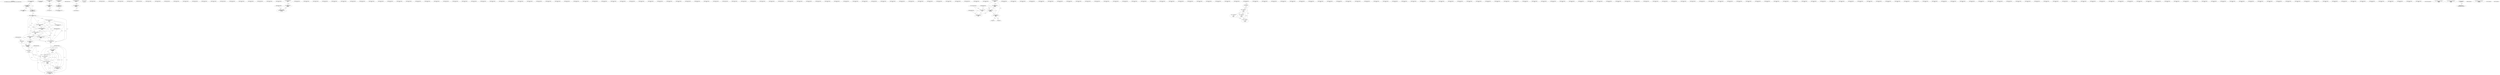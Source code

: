// Global SCDG with merge call
digraph {
	0 [label="4311992.main
05727939f8fbf5d00c8540b04253d0e4a87733d38f14a7918ce780ef2f970896.exe"]
	1 [label="4259169.GetModuleHandleW
4401296"]
	2 [label="4259193.GetProcAddress
6295592
SetDllDirectoryW"]
	1 -> 2 [label="(0-->1)"]
	3 [label="4259220.SetDllDirectoryW
4399844"]
	2 -> 3 [label="(0-->0)"]
	4 [label="4259228.GetProcAddress
6295592
SetDefaultDllDirectories"]
	1 -> 4 [label="(0-->1)"]
	2 -> 4 [label="(1-->1)"]
	5 [label="4259255.SetDefaultDllDirectories
2048"]
	4 -> 5 [label="(0-->0)"]
	6 [label="4260094.GetModuleFileNameW
0
2147372108
2048"]
	5 -> 6 [label="(1-->3)"]
	7 [label="4237754.GetVersionExW
2147371036"]
	8 [label="4260225.GetFileAttributesW
2147372108"]
	6 -> 8 [label="(2-->1)"]
	9 [label="4298240.GetCurrentDirectoryW
2048
4486648"]
	5 -> 9 [label="(1-->1)"]
	6 -> 9 [label="(3-->1)"]
	10 [label="4259096.GetSystemDirectoryW
2147413220
2048"]
	5 -> 10 [label="(1-->2)"]
	6 -> 10 [label="(3-->2)"]
	9 -> 10 [label="(1-->2)"]
	11 [label="4314708.LoadLibraryExA
ole32.dll
0
0"]
	12 [label="4314914.GetProcAddress
6295604
OleInitialize"]
	11 -> 12 [label="(0-->1)"]
	13 [label="4315060.OleInitialize
0"]
	12 -> 13 [label="(0-->0)"]
	14 [label="4314708.LoadLibraryExA
COMCTL32.dll
0
0"]
	15 [label="4314914.GetProcAddress
6295612
InitCommonControlsEx"]
	14 -> 15 [label="(0-->1)"]
	16 [label="4315060.InitCommonControlsEx
2147417352"]
	15 -> 16 [label="(0-->0)"]
	17 [label="4299504.GdiplusStartup
"]
	18 [label="4314708.LoadLibraryExA
SHELL32.dll
0
0"]
	19 [label="4314914.GetProcAddress
6295620
SHGetMalloc"]
	18 -> 19 [label="(0-->1)"]
	20 [label="4315060.SHGetMalloc
"]
	19 -> 20 [label="(0-->0)"]
	21 [label="4263976.GetCPInfo
0
2147417344"]
	22 [label="4263996.IsDBCSLeadByte
0"]
	23 [label="4263996.IsDBCSLeadByte
1"]
	24 [label="4263996.IsDBCSLeadByte
2"]
	25 [label="4263996.IsDBCSLeadByte
3"]
	26 [label="4263996.IsDBCSLeadByte
4"]
	27 [label="4263996.IsDBCSLeadByte
5"]
	28 [label="4263996.IsDBCSLeadByte
6"]
	29 [label="4263996.IsDBCSLeadByte
7"]
	30 [label="4263996.IsDBCSLeadByte
8"]
	31 [label="4263996.IsDBCSLeadByte
9"]
	32 [label="4263996.IsDBCSLeadByte
10"]
	33 [label="4263996.IsDBCSLeadByte
11"]
	34 [label="4263996.IsDBCSLeadByte
12"]
	35 [label="4263996.IsDBCSLeadByte
13"]
	36 [label="4263996.IsDBCSLeadByte
14"]
	37 [label="4263996.IsDBCSLeadByte
15"]
	38 [label="4263996.IsDBCSLeadByte
16"]
	39 [label="4263996.IsDBCSLeadByte
17"]
	40 [label="4263996.IsDBCSLeadByte
18"]
	41 [label="4263996.IsDBCSLeadByte
19"]
	42 [label="4263996.IsDBCSLeadByte
20"]
	43 [label="4263996.IsDBCSLeadByte
21"]
	44 [label="4263996.IsDBCSLeadByte
22"]
	45 [label="4263996.IsDBCSLeadByte
23"]
	46 [label="4263996.IsDBCSLeadByte
24"]
	47 [label="4263996.IsDBCSLeadByte
25"]
	48 [label="4263996.IsDBCSLeadByte
26"]
	49 [label="4263996.IsDBCSLeadByte
27"]
	50 [label="4263996.IsDBCSLeadByte
28"]
	51 [label="4263996.IsDBCSLeadByte
29"]
	52 [label="4263996.IsDBCSLeadByte
30"]
	53 [label="4263996.IsDBCSLeadByte
31"]
	54 [label="4263996.IsDBCSLeadByte
32"]
	55 [label="4263996.IsDBCSLeadByte
33"]
	56 [label="4263996.IsDBCSLeadByte
34"]
	57 [label="4263996.IsDBCSLeadByte
35"]
	58 [label="4263996.IsDBCSLeadByte
36"]
	59 [label="4263996.IsDBCSLeadByte
37"]
	60 [label="4263996.IsDBCSLeadByte
38"]
	61 [label="4263996.IsDBCSLeadByte
39"]
	62 [label="4263996.IsDBCSLeadByte
40"]
	63 [label="4263996.IsDBCSLeadByte
41"]
	64 [label="4263996.IsDBCSLeadByte
42"]
	65 [label="4263996.IsDBCSLeadByte
43"]
	66 [label="4263996.IsDBCSLeadByte
44"]
	67 [label="4263996.IsDBCSLeadByte
45"]
	68 [label="4263996.IsDBCSLeadByte
46"]
	69 [label="4263996.IsDBCSLeadByte
47"]
	70 [label="4263996.IsDBCSLeadByte
48"]
	71 [label="4263996.IsDBCSLeadByte
49"]
	72 [label="4263996.IsDBCSLeadByte
50"]
	73 [label="4263996.IsDBCSLeadByte
51"]
	74 [label="4263996.IsDBCSLeadByte
52"]
	75 [label="4263996.IsDBCSLeadByte
53"]
	76 [label="4263996.IsDBCSLeadByte
54"]
	77 [label="4263996.IsDBCSLeadByte
55"]
	78 [label="4263996.IsDBCSLeadByte
56"]
	79 [label="4263996.IsDBCSLeadByte
57"]
	80 [label="4263996.IsDBCSLeadByte
58"]
	81 [label="4263996.IsDBCSLeadByte
59"]
	82 [label="4263996.IsDBCSLeadByte
60"]
	83 [label="4263996.IsDBCSLeadByte
61"]
	84 [label="4263996.IsDBCSLeadByte
62"]
	85 [label="4263996.IsDBCSLeadByte
63"]
	86 [label="4263996.IsDBCSLeadByte
64"]
	87 [label="4263996.IsDBCSLeadByte
65"]
	88 [label="4263996.IsDBCSLeadByte
66"]
	89 [label="4263996.IsDBCSLeadByte
67"]
	90 [label="4263996.IsDBCSLeadByte
68"]
	91 [label="4263996.IsDBCSLeadByte
69"]
	92 [label="4263996.IsDBCSLeadByte
70"]
	93 [label="4263996.IsDBCSLeadByte
71"]
	94 [label="4263996.IsDBCSLeadByte
72"]
	95 [label="4263996.IsDBCSLeadByte
73"]
	96 [label="4263996.IsDBCSLeadByte
74"]
	97 [label="4263996.IsDBCSLeadByte
75"]
	98 [label="4263996.IsDBCSLeadByte
76"]
	99 [label="4263996.IsDBCSLeadByte
77"]
	100 [label="4263996.IsDBCSLeadByte
78"]
	101 [label="4263996.IsDBCSLeadByte
79"]
	102 [label="4263996.IsDBCSLeadByte
80"]
	103 [label="4263996.IsDBCSLeadByte
81"]
	104 [label="4263996.IsDBCSLeadByte
82"]
	105 [label="4263996.IsDBCSLeadByte
83"]
	106 [label="4263996.IsDBCSLeadByte
84"]
	107 [label="4263996.IsDBCSLeadByte
85"]
	108 [label="4263996.IsDBCSLeadByte
86"]
	109 [label="4263996.IsDBCSLeadByte
87"]
	110 [label="4263996.IsDBCSLeadByte
88"]
	111 [label="4263996.IsDBCSLeadByte
89"]
	112 [label="4263996.IsDBCSLeadByte
90"]
	113 [label="4263996.IsDBCSLeadByte
91"]
	114 [label="4263996.IsDBCSLeadByte
92"]
	115 [label="4263996.IsDBCSLeadByte
93"]
	116 [label="4263996.IsDBCSLeadByte
94"]
	117 [label="4263996.IsDBCSLeadByte
95"]
	118 [label="4263996.IsDBCSLeadByte
96"]
	119 [label="4263996.IsDBCSLeadByte
97"]
	120 [label="4263996.IsDBCSLeadByte
98"]
	121 [label="4263996.IsDBCSLeadByte
99"]
	122 [label="4263996.IsDBCSLeadByte
100"]
	123 [label="4263996.IsDBCSLeadByte
101"]
	124 [label="4263996.IsDBCSLeadByte
102"]
	125 [label="4263996.IsDBCSLeadByte
103"]
	126 [label="4263996.IsDBCSLeadByte
104"]
	127 [label="4263996.IsDBCSLeadByte
105"]
	128 [label="4263996.IsDBCSLeadByte
106"]
	129 [label="4263996.IsDBCSLeadByte
107"]
	130 [label="4263996.IsDBCSLeadByte
108"]
	131 [label="4263996.IsDBCSLeadByte
109"]
	132 [label="4263996.IsDBCSLeadByte
110"]
	133 [label="4263996.IsDBCSLeadByte
111"]
	134 [label="4263996.IsDBCSLeadByte
112"]
	135 [label="4263996.IsDBCSLeadByte
113"]
	136 [label="4263996.IsDBCSLeadByte
114"]
	137 [label="4263996.IsDBCSLeadByte
115"]
	138 [label="4263996.IsDBCSLeadByte
116"]
	139 [label="4263996.IsDBCSLeadByte
117"]
	140 [label="4263996.IsDBCSLeadByte
118"]
	141 [label="4263996.IsDBCSLeadByte
119"]
	142 [label="4263996.IsDBCSLeadByte
120"]
	143 [label="4263996.IsDBCSLeadByte
121"]
	144 [label="4263996.IsDBCSLeadByte
122"]
	145 [label="4263996.IsDBCSLeadByte
123"]
	146 [label="4263996.IsDBCSLeadByte
124"]
	147 [label="4263996.IsDBCSLeadByte
125"]
	148 [label="4263996.IsDBCSLeadByte
126"]
	149 [label="4263996.IsDBCSLeadByte
127"]
	150 [label="4263996.IsDBCSLeadByte
128"]
	151 [label="4263996.IsDBCSLeadByte
129"]
	152 [label="4263996.IsDBCSLeadByte
130"]
	153 [label="4263996.IsDBCSLeadByte
131"]
	154 [label="4263996.IsDBCSLeadByte
132"]
	155 [label="4263996.IsDBCSLeadByte
133"]
	156 [label="4263996.IsDBCSLeadByte
134"]
	157 [label="4263996.IsDBCSLeadByte
135"]
	158 [label="4263996.IsDBCSLeadByte
136"]
	159 [label="4263996.IsDBCSLeadByte
137"]
	6 -> 159 [label="(0-->1)"]
	160 [label="4263996.IsDBCSLeadByte
138"]
	161 [label="4263996.IsDBCSLeadByte
139"]
	162 [label="4263996.IsDBCSLeadByte
140"]
	163 [label="4263996.IsDBCSLeadByte
141"]
	164 [label="4263996.IsDBCSLeadByte
142"]
	165 [label="4263996.IsDBCSLeadByte
143"]
	166 [label="4263996.IsDBCSLeadByte
144"]
	167 [label="4263996.IsDBCSLeadByte
145"]
	168 [label="4263996.IsDBCSLeadByte
146"]
	169 [label="4263996.IsDBCSLeadByte
147"]
	170 [label="4263996.IsDBCSLeadByte
148"]
	171 [label="4263996.IsDBCSLeadByte
149"]
	172 [label="4263996.IsDBCSLeadByte
150"]
	173 [label="4263996.IsDBCSLeadByte
151"]
	174 [label="4263996.IsDBCSLeadByte
152"]
	175 [label="4263996.IsDBCSLeadByte
153"]
	176 [label="4263996.IsDBCSLeadByte
154"]
	177 [label="4263996.IsDBCSLeadByte
155"]
	178 [label="4263996.IsDBCSLeadByte
156"]
	179 [label="4263996.IsDBCSLeadByte
157"]
	180 [label="4263996.IsDBCSLeadByte
158"]
	181 [label="4263996.IsDBCSLeadByte
159"]
	182 [label="4263996.IsDBCSLeadByte
160"]
	183 [label="4263996.IsDBCSLeadByte
161"]
	184 [label="4263996.IsDBCSLeadByte
162"]
	185 [label="4263996.IsDBCSLeadByte
163"]
	186 [label="4263996.IsDBCSLeadByte
164"]
	187 [label="4263996.IsDBCSLeadByte
165"]
	188 [label="4263996.IsDBCSLeadByte
166"]
	189 [label="4263996.IsDBCSLeadByte
167"]
	190 [label="4263996.IsDBCSLeadByte
168"]
	191 [label="4263996.IsDBCSLeadByte
169"]
	192 [label="4263996.IsDBCSLeadByte
170"]
	193 [label="4263996.IsDBCSLeadByte
171"]
	194 [label="4263996.IsDBCSLeadByte
172"]
	195 [label="4263996.IsDBCSLeadByte
173"]
	196 [label="4263996.IsDBCSLeadByte
174"]
	197 [label="4263996.IsDBCSLeadByte
175"]
	198 [label="4263996.IsDBCSLeadByte
176"]
	199 [label="4263996.IsDBCSLeadByte
177"]
	200 [label="4263996.IsDBCSLeadByte
178"]
	201 [label="4263996.IsDBCSLeadByte
179"]
	202 [label="4263996.IsDBCSLeadByte
180"]
	203 [label="4263996.IsDBCSLeadByte
181"]
	204 [label="4263996.IsDBCSLeadByte
182"]
	205 [label="4263996.IsDBCSLeadByte
183"]
	206 [label="4263996.IsDBCSLeadByte
184"]
	207 [label="4263996.IsDBCSLeadByte
185"]
	208 [label="4263996.IsDBCSLeadByte
186"]
	209 [label="4263996.IsDBCSLeadByte
187"]
	210 [label="4263996.IsDBCSLeadByte
188"]
	211 [label="4263996.IsDBCSLeadByte
189"]
	212 [label="4263996.IsDBCSLeadByte
190"]
	213 [label="4263996.IsDBCSLeadByte
191"]
	214 [label="4263996.IsDBCSLeadByte
192"]
	215 [label="4263996.IsDBCSLeadByte
193"]
	216 [label="4263996.IsDBCSLeadByte
194"]
	217 [label="4263996.IsDBCSLeadByte
195"]
	218 [label="4263996.IsDBCSLeadByte
196"]
	219 [label="4263996.IsDBCSLeadByte
197"]
	220 [label="4263996.IsDBCSLeadByte
198"]
	221 [label="4263996.IsDBCSLeadByte
199"]
	222 [label="4263996.IsDBCSLeadByte
200"]
	223 [label="4263996.IsDBCSLeadByte
201"]
	224 [label="4263996.IsDBCSLeadByte
202"]
	225 [label="4263996.IsDBCSLeadByte
203"]
	226 [label="4263996.IsDBCSLeadByte
204"]
	227 [label="4263996.IsDBCSLeadByte
205"]
	228 [label="4263996.IsDBCSLeadByte
206"]
	229 [label="4263996.IsDBCSLeadByte
207"]
	230 [label="4263996.IsDBCSLeadByte
208"]
	231 [label="4263996.IsDBCSLeadByte
209"]
	232 [label="4263996.IsDBCSLeadByte
210"]
	233 [label="4263996.IsDBCSLeadByte
211"]
	234 [label="4263996.IsDBCSLeadByte
212"]
	235 [label="4263996.IsDBCSLeadByte
213"]
	236 [label="4263996.IsDBCSLeadByte
214"]
	237 [label="4263996.IsDBCSLeadByte
215"]
	238 [label="4263996.IsDBCSLeadByte
216"]
	239 [label="4263996.IsDBCSLeadByte
217"]
	240 [label="4263996.IsDBCSLeadByte
218"]
	241 [label="4263996.IsDBCSLeadByte
219"]
	242 [label="4263996.IsDBCSLeadByte
220"]
	243 [label="4263996.IsDBCSLeadByte
221"]
	244 [label="4263996.IsDBCSLeadByte
222"]
	245 [label="4263996.IsDBCSLeadByte
223"]
	246 [label="4263996.IsDBCSLeadByte
224"]
	247 [label="4263996.IsDBCSLeadByte
225"]
	248 [label="4263996.IsDBCSLeadByte
226"]
	249 [label="4263996.IsDBCSLeadByte
227"]
	250 [label="4263996.IsDBCSLeadByte
228"]
	251 [label="4263996.IsDBCSLeadByte
229"]
	252 [label="4263996.IsDBCSLeadByte
230"]
	253 [label="4263996.IsDBCSLeadByte
231"]
	254 [label="4263996.IsDBCSLeadByte
232"]
	255 [label="4263996.IsDBCSLeadByte
233"]
	256 [label="4263996.IsDBCSLeadByte
234"]
	257 [label="4263996.IsDBCSLeadByte
235"]
	258 [label="4263996.IsDBCSLeadByte
236"]
	259 [label="4263996.IsDBCSLeadByte
237"]
	260 [label="4263996.IsDBCSLeadByte
238"]
	261 [label="4263996.IsDBCSLeadByte
239"]
	262 [label="4263996.IsDBCSLeadByte
240"]
	263 [label="4263996.IsDBCSLeadByte
241"]
	264 [label="4263996.IsDBCSLeadByte
242"]
	265 [label="4263996.IsDBCSLeadByte
243"]
	266 [label="4263996.IsDBCSLeadByte
244"]
	267 [label="4263996.IsDBCSLeadByte
245"]
	268 [label="4263996.IsDBCSLeadByte
246"]
	269 [label="4263996.IsDBCSLeadByte
247"]
	270 [label="4263996.IsDBCSLeadByte
248"]
	271 [label="4263996.IsDBCSLeadByte
249"]
	272 [label="4263996.IsDBCSLeadByte
250"]
	273 [label="4263996.IsDBCSLeadByte
251"]
	274 [label="4263996.IsDBCSLeadByte
252"]
	275 [label="4263996.IsDBCSLeadByte
253"]
	276 [label="4263996.IsDBCSLeadByte
254"]
	277 [label="4263996.IsDBCSLeadByte
255"]
	278 [label="4312064.GetCommandLineW
"]
	279 [label="4311207.SetEnvironmentVariableW
4406660
6710886"]
	280 [label="4311267.SetEnvironmentVariableW
4406676
6710896"]
	281 [label="4312214.GetModuleFileNameW
0
4574744
2048"]
	5 -> 281 [label="(1-->3)"]
	6 -> 281 [label="(3-->3)"]
	9 -> 281 [label="(1-->3)"]
	10 -> 281 [label="(2-->3)"]
	6 -> 281 [label="(0-->0)"]
	159 -> 281 [label="(1-->0)"]
	282 [label="4312232.SetEnvironmentVariableW
4406536
4574744"]
	281 -> 282 [label="(2-->2)"]
	283 [label="4312239.GetLocalTime
2147417384"]
	284 [label="4359583.GetLastError
"]
	285 [label="4356956.HeapAlloc
0
8
868"]
	30 -> 285 [label="(1-->2)"]
	286 [label="4364894.LoadLibraryExW
4408092
0
2048"]
	5 -> 286 [label="(1-->3)"]
	6 -> 286 [label="(3-->3)"]
	9 -> 286 [label="(1-->3)"]
	10 -> 286 [label="(2-->3)"]
	281 -> 286 [label="(3-->3)"]
	287 [label="4364784.GetProcAddress
6295628
FlsSetValue"]
	286 -> 287 [label="(0-->1)"]
	288 [label="4365287.FlsSetValue
4294967295
3221258256"]
	285 -> 288 [label="(0-->2)"]
	287 -> 288 [label="(0-->0)"]
	289 [label="4356710.HeapFree
0
0
3221258256"]
	285 -> 289 [label="(0-->3)"]
	288 -> 289 [label="(2-->3)"]
	23 -> 289 [label="(1-->0)"]
	290 [label="4359688.SetLastError
retval_GetLastError_33044_32"]
	283 -> 290 [label="(0-->0)"]
	291 [label="4312320.SetEnvironmentVariableW
4406620
2147417496"]
	292 [label="4312323.GetModuleHandleW
0"]
	293 [label="4314708.LoadLibraryExA
USER32.dll
0
0"]
	294 [label="4314914.GetProcAddress
6295636
LoadIconW"]
	293 -> 294 [label="(0-->1)"]
	295 [label="4315060.LoadIconW
4194304
100"]
	292 -> 295 [label="(0-->1)"]
	122 -> 295 [label="(1-->2)"]
	294 -> 295 [label="(0-->0)"]
	296 [label="4314914.GetProcAddress
6295636
LoadBitmapW"]
	293 -> 296 [label="(0-->1)"]
	294 -> 296 [label="(1-->1)"]
	297 [label="4315060.LoadBitmapW
4194304
101"]
	292 -> 297 [label="(0-->1)"]
	295 -> 297 [label="(1-->1)"]
	123 -> 297 [label="(1-->2)"]
	296 -> 297 [label="(0-->0)"]
	298 [label="4314708.LoadLibraryExA
GDI32.dll
0
0"]
	299 [label="4314914.GetProcAddress
6295648
GetObjectW"]
	298 -> 299 [label="(0-->1)"]
	300 [label="4315060.GetObjectW
retval_LoadBitmapW_33047_32
24
2147417340"]
	46 -> 300 [label="(1-->2)"]
	299 -> 300 [label="(0-->0)"]
	301 [label="4314914.GetProcAddress
6295636
GetDC"]
	293 -> 301 [label="(0-->1)"]
	294 -> 301 [label="(1-->1)"]
	296 -> 301 [label="(1-->1)"]
	302 [label="4315060.GetDC
0"]
	301 -> 302 [label="(0-->0)"]
	303 [label="4298136.GetDC
0"]
	301 -> 303 [label="(0-->0)"]
	304 [label="4247573.GetModuleFileNameW
0
2147412528
2048"]
	5 -> 304 [label="(1-->3)"]
	6 -> 304 [label="(3-->3)"]
	9 -> 304 [label="(1-->3)"]
	10 -> 304 [label="(2-->3)"]
	281 -> 304 [label="(3-->3)"]
	286 -> 304 [label="(3-->3)"]
	6 -> 304 [label="(0-->0)"]
	159 -> 304 [label="(1-->0)"]
	281 -> 304 [label="(0-->0)"]
	305 [label="4233220.CreateFileW
2147412528
2147483648
3
0
3
134217728
0"]
	304 -> 305 [label="(2-->1)"]
	25 -> 305 [label="(1-->3)"]
	25 -> 305 [label="(1-->5)"]
	25 -> 305 [label="(1-->0)"]
	306 [label="4356796.HeapAlloc
0
0
128"]
	150 -> 306 [label="(1-->3)"]
	307 [label="4357077.HeapReAlloc
0
0
3221259136
288"]
	306 -> 307 [label="(0-->3)"]
	308 [label="4357077.HeapReAlloc
0
0
3221259272
288"]
	307 -> 308 [label="(4-->4)"]
	309 [label="4357077.HeapReAlloc
0
0
3221259408
488"]
	307 -> 309 [label="(0-->3)"]
	310 [label="4357077.HeapReAlloc
0
0
3221259704
488"]
	308 -> 310 [label="(0-->3)"]
	309 -> 310 [label="(4-->4)"]
	306 -> 310 [label="(0-->0)"]
	307 -> 310 [label="(3-->0)"]
	311 [label="4234125.SetFilePointer
3
0
2147400184
1"]
	25 -> 311 [label="(1-->1)"]
	305 -> 311 [label="(3-->1)"]
	305 -> 311 [label="(5-->1)"]
	305 -> 311 [label="(0-->1)"]
	23 -> 311 [label="(1-->4)"]
	289 -> 311 [label="(0-->4)"]
	312 [label="4234137.GetLastError
"]
	313 [label="4232818.ReadFile
3
2147400204
8192
2147400136
0"]
	25 -> 313 [label="(1-->1)"]
	305 -> 313 [label="(3-->1)"]
	305 -> 313 [label="(5-->1)"]
	305 -> 313 [label="(0-->1)"]
	311 -> 313 [label="(1-->1)"]
	23 -> 313 [label="(1-->0)"]
	289 -> 313 [label="(0-->0)"]
	311 -> 313 [label="(4-->0)"]
	314 [label="4233559.SetFilePointer
3
retval_SetFilePointer_33051_32
2147400168
0"]
	25 -> 314 [label="(1-->1)"]
	305 -> 314 [label="(3-->1)"]
	305 -> 314 [label="(5-->1)"]
	305 -> 314 [label="(0-->1)"]
	311 -> 314 [label="(1-->1)"]
	313 -> 314 [label="(1-->1)"]
	315 [label="4233572.GetLastError
"]
	316 [label="4233559.SetFilePointer
3
retval_SetFilePointer_33055_32
2147400168
0"]
	25 -> 316 [label="(1-->1)"]
	305 -> 316 [label="(3-->1)"]
	305 -> 316 [label="(5-->1)"]
	305 -> 316 [label="(0-->1)"]
	311 -> 316 [label="(1-->1)"]
	313 -> 316 [label="(1-->1)"]
	314 -> 316 [label="(1-->1)"]
	314 -> 316 [label="(3-->3)"]
}
